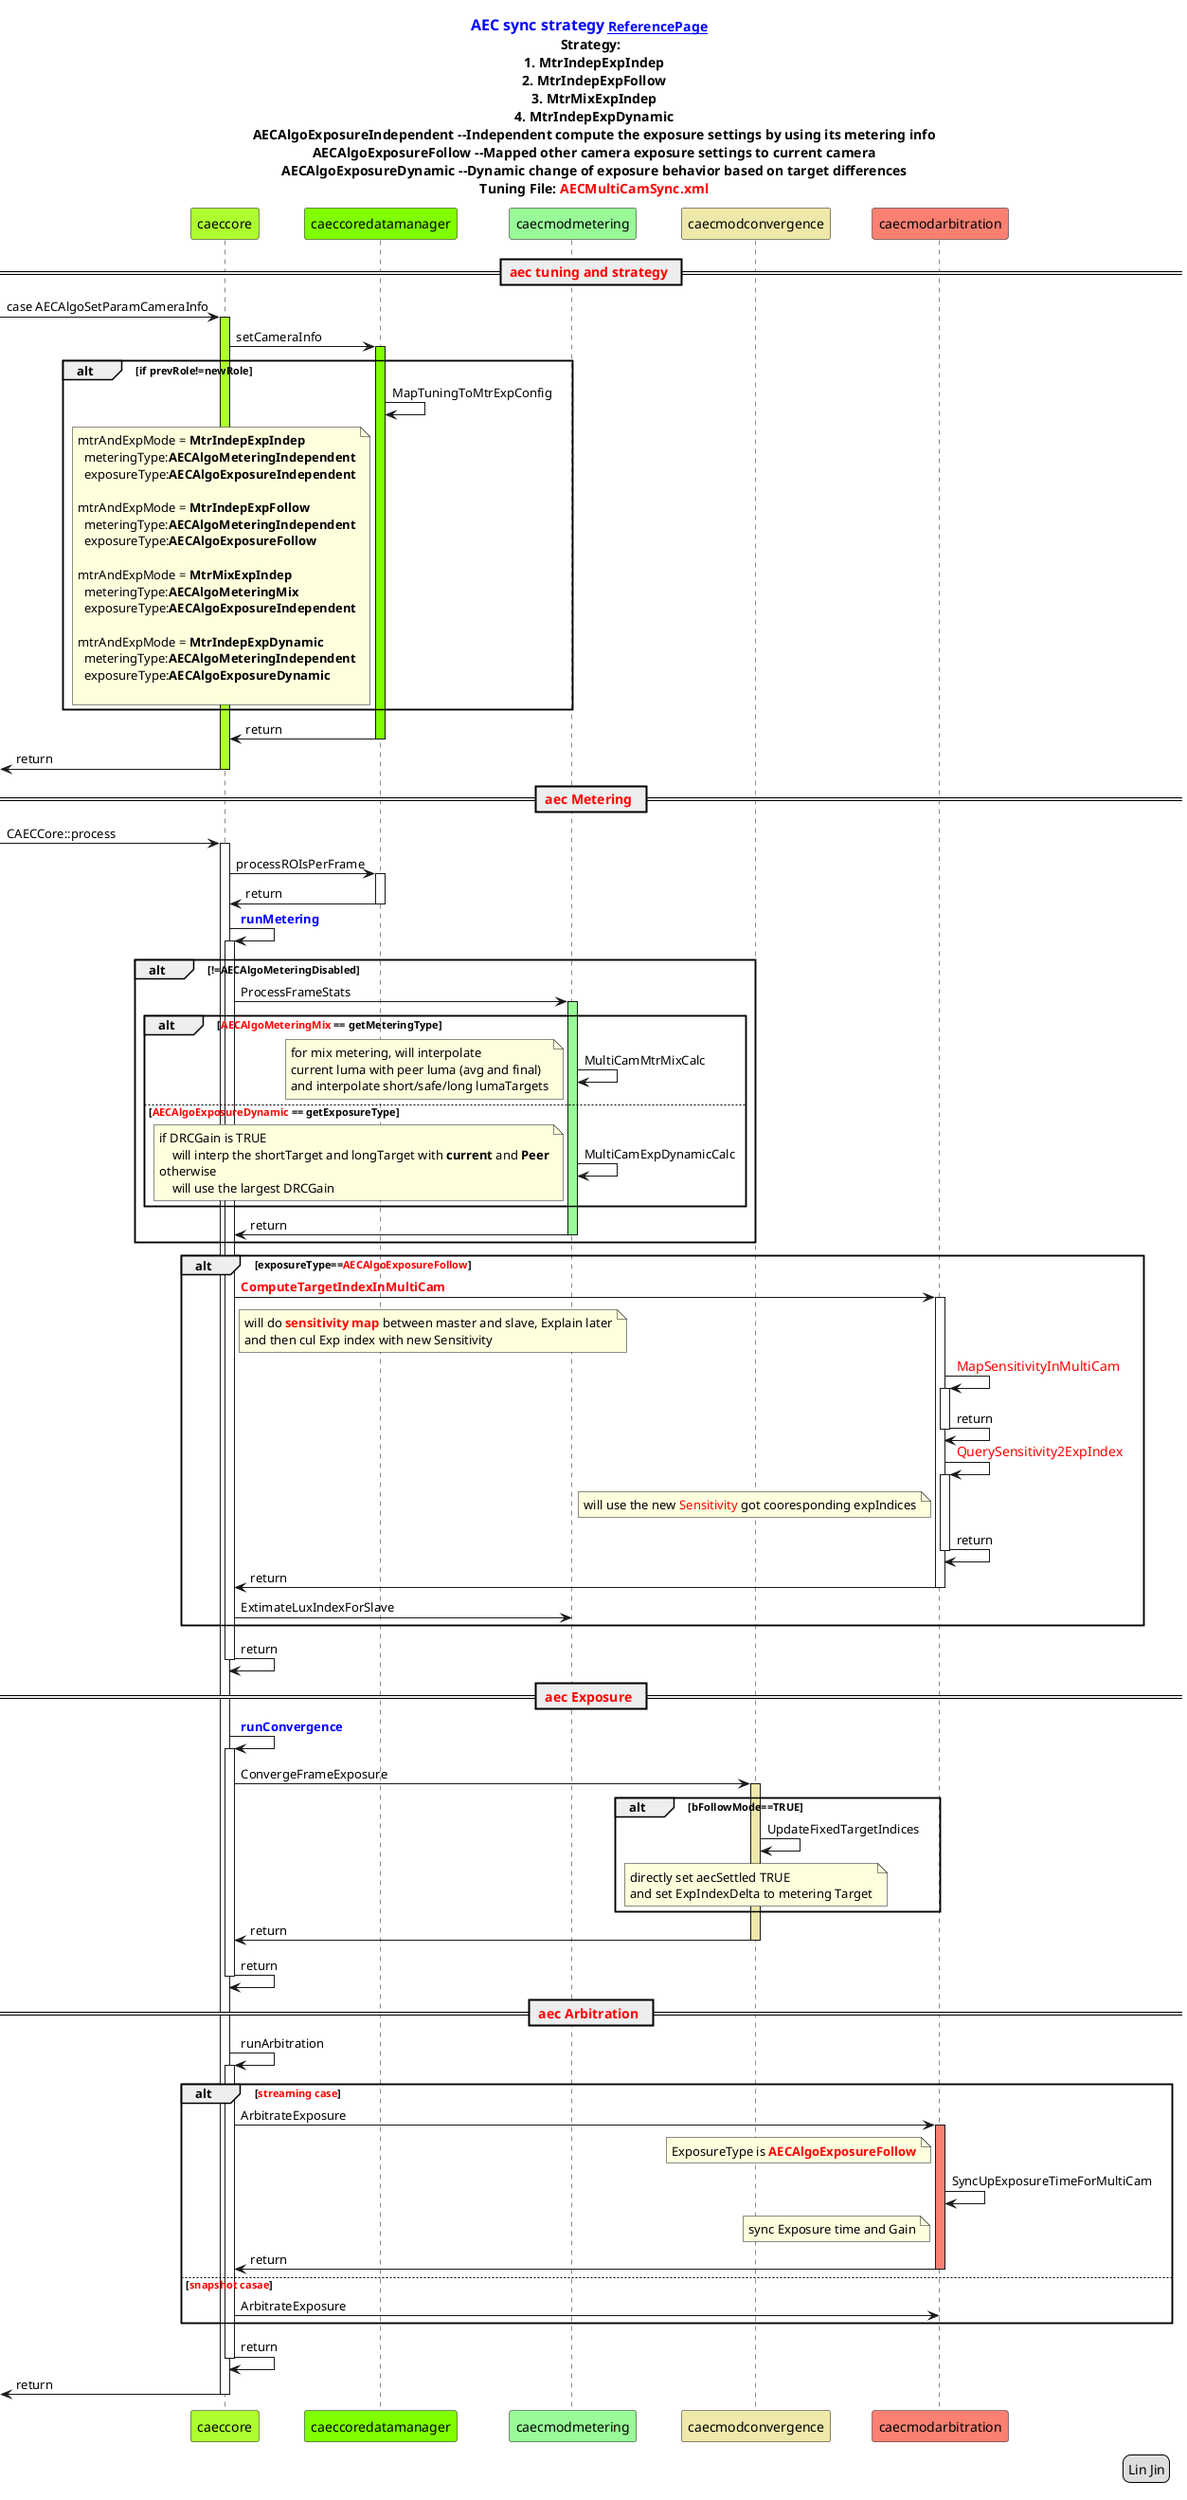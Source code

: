 @startuml
title
<size:16><color:blue>AEC sync strategy</color></size> [[https://confluence.qualcomm.com/confluence/display/3AWIDETELE/3A+Sync+Design ReferencePage]] 
Strategy:
  1. MtrIndepExpIndep
  2. MtrIndepExpFollow
  3. MtrMixExpIndep
  4. MtrIndepExpDynamic
  AECAlgoExposureIndependent --Independent compute the exposure settings by using its metering info
  AECAlgoExposureFollow --Mapped other camera exposure settings to current camera
  AECAlgoExposureDynamic --Dynamic change of exposure behavior based on target differences
  Tuning File: <color:red><size:14>AECMultiCamSync.xml</size></color>
end title

participant caeccore #GreenYellow
participant caeccoredatamanager as caeccore_datam #Chartreuse
participant caecmodmetering  #PaleGreen
participant caecmodconvergence as caecmod_conv #PaleGoldenRod
participant caecmodarbitration as caecmod_arb #Salmon


== <color:red><size:14> aec tuning and strategy </size></color> ==
[->caeccore: case AECAlgoSetParamCameraInfo
activate caeccore #greenyellow
  caeccore->caeccore_datam: setCameraInfo
  activate caeccore_datam #Chartreuse

    alt if prevRole!=newRole
      caeccore_datam->caeccore_datam: MapTuningToMtrExpConfig
      note left caeccore_datam
        mtrAndExpMode = **MtrIndepExpIndep**
          meteringType:**AECAlgoMeteringIndependent**
          exposureType:**AECAlgoExposureIndependent**

        mtrAndExpMode = **MtrIndepExpFollow**
          meteringType:**AECAlgoMeteringIndependent**
          exposureType:**AECAlgoExposureFollow**

        mtrAndExpMode = **MtrMixExpIndep**
          meteringType:**AECAlgoMeteringMix**
          exposureType:**AECAlgoExposureIndependent**

        mtrAndExpMode = **MtrIndepExpDynamic**
          meteringType:**AECAlgoMeteringIndependent**
          exposureType:**AECAlgoExposureDynamic**

      end note
    end
  caeccore_datam->caeccore: return
  deactivate caeccore_datam
[<-caeccore: return
deactivate caeccore

== <color:red><size:14> aec Metering </size></color> ==
[->caeccore: CAECCore::process
activate caeccore
  caeccore->caeccore_datam: processROIsPerFrame
  activate caeccore_datam
  caeccore_datam->caeccore: return
  deactivate caeccore_datam

  caeccore->caeccore: <color:blue>**runMetering**
  activate caeccore
    alt **!=AECAlgoMeteringDisabled**
      caeccore->caecmodmetering: ProcessFrameStats
      activate caecmodmetering #PaleGreen
        alt <color:red>**AECAlgoMeteringMix**</color> == getMeteringType
          caecmodmetering->caecmodmetering: MultiCamMtrMixCalc
          note left
            for mix metering, will interpolate
            current luma with peer luma (avg and final)
            and interpolate short/safe/long lumaTargets
          end note
        else <color:red>**AECAlgoExposureDynamic**</color> == getExposureType
          caecmodmetering->caecmodmetering: MultiCamExpDynamicCalc
          note left
            if DRCGain is TRUE
                will interp the shortTarget and longTarget with **current** and **Peer**
            otherwise
                will use the largest DRCGain
          end note
        end
      caecmodmetering->caeccore: return
      deactivate caecmodmetering
    end

    alt exposureType==<color:red>**AECAlgoExposureFollow**</color>
      caeccore->caecmod_arb: <color:red>**ComputeTargetIndexInMultiCam**
      note right of caeccore
        will do <color:red>**sensitivity map**</color> between master and slave, Explain later
        and then cul Exp index with new Sensitivity
      end note
      activate caecmod_arb
        caecmod_arb->caecmod_arb: <color:red><size:14>MapSensitivityInMultiCam
        activate caecmod_arb
        caecmod_arb->caecmod_arb: return
        deactivate caecmod_arb

        caecmod_arb->caecmod_arb: <color:red><size:14>QuerySensitivity2ExpIndex
        activate caecmod_arb
        note left of caecmod_arb
          will use the new <color:red>Sensitivity</color> got cooresponding expIndices
        end note
        caecmod_arb->caecmod_arb: return
        deactivate caecmod_arb
      caecmod_arb->caeccore: return
      deactivate caecmod_arb
      caeccore->caecmodmetering: ExtimateLuxIndexForSlave
    end
  caeccore->caeccore: return
  deactivate caeccore

== <color:red><size:14> aec Exposure </size></color> ==
  caeccore->caeccore: <color:blue>**runConvergence**
  activate caeccore
    caeccore->caecmod_conv: ConvergeFrameExposure
    activate caecmod_conv #PaleGoldenRod
      alt bFollowMode==TRUE
        caecmod_conv->caecmod_conv: UpdateFixedTargetIndices
        note over caecmod_conv
          directly set aecSettled TRUE
          and set ExpIndexDelta to metering Target
        end note
      end
    caecmod_conv->caeccore: return
    deactivate caecmod_conv
  caeccore->caeccore: return
  deactivate caeccore

== <color:red><size:14> aec Arbitration </size></color> ==
  caeccore->caeccore: runArbitration
  activate caeccore
  alt <color:red>**streaming case**</color>
    caeccore->caecmod_arb: ArbitrateExposure
    activate caecmod_arb #Salmon
      note left caecmod_arb
        ExposureType is <color:red>**AECAlgoExposureFollow**</color>
      end note
      caecmod_arb->caecmod_arb: SyncUpExposureTimeForMultiCam
      note left caecmod_arb
        sync Exposure time and Gain
      end note
    caecmod_arb->caeccore: return
    deactivate caecmod_arb
  else <color:red>**snapshot casae**</color>
    caeccore->caecmod_arb: ArbitrateExposure
  end

  caeccore->caeccore: return
  deactivate caeccore

[<-caeccore: return
deactivate caeccore

legend right
    Lin Jin
end legend
@enduml
